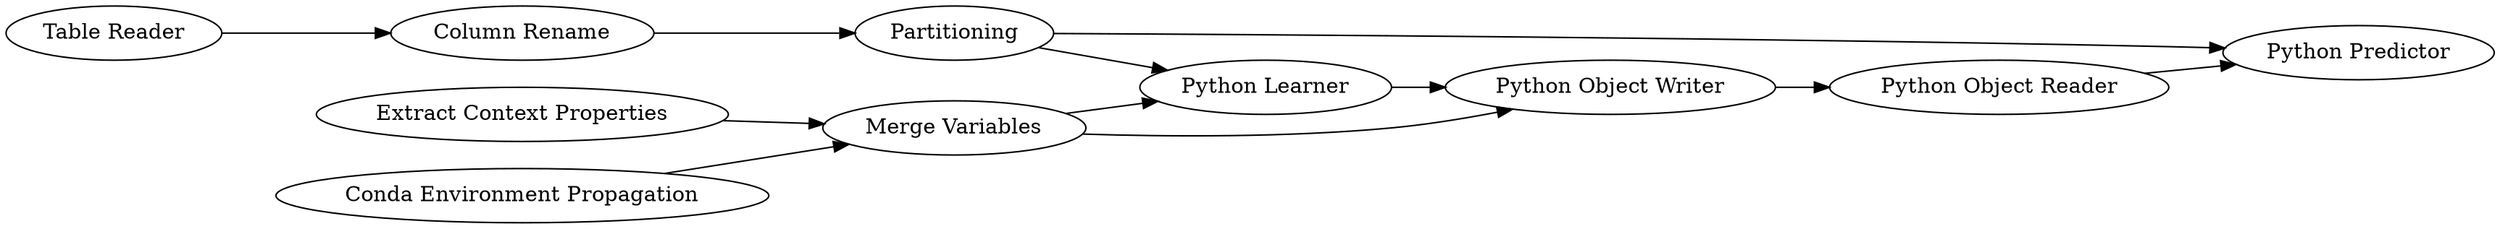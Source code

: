 digraph {
	1 [label="Table Reader"]
	2 [label="Python Learner"]
	3 [label="Python Object Writer"]
	4 [label="Extract Context Properties"]
	5 [label="Column Rename"]
	6 [label=Partitioning]
	7 [label="Python Object Reader"]
	8 [label="Python Predictor"]
	105 [label="Merge Variables"]
	246 [label="Conda Environment Propagation"]
	1 -> 5
	2 -> 3
	3 -> 7
	4 -> 105
	5 -> 6
	6 -> 2
	6 -> 8
	7 -> 8
	105 -> 3
	105 -> 2
	246 -> 105
	rankdir=LR
}

